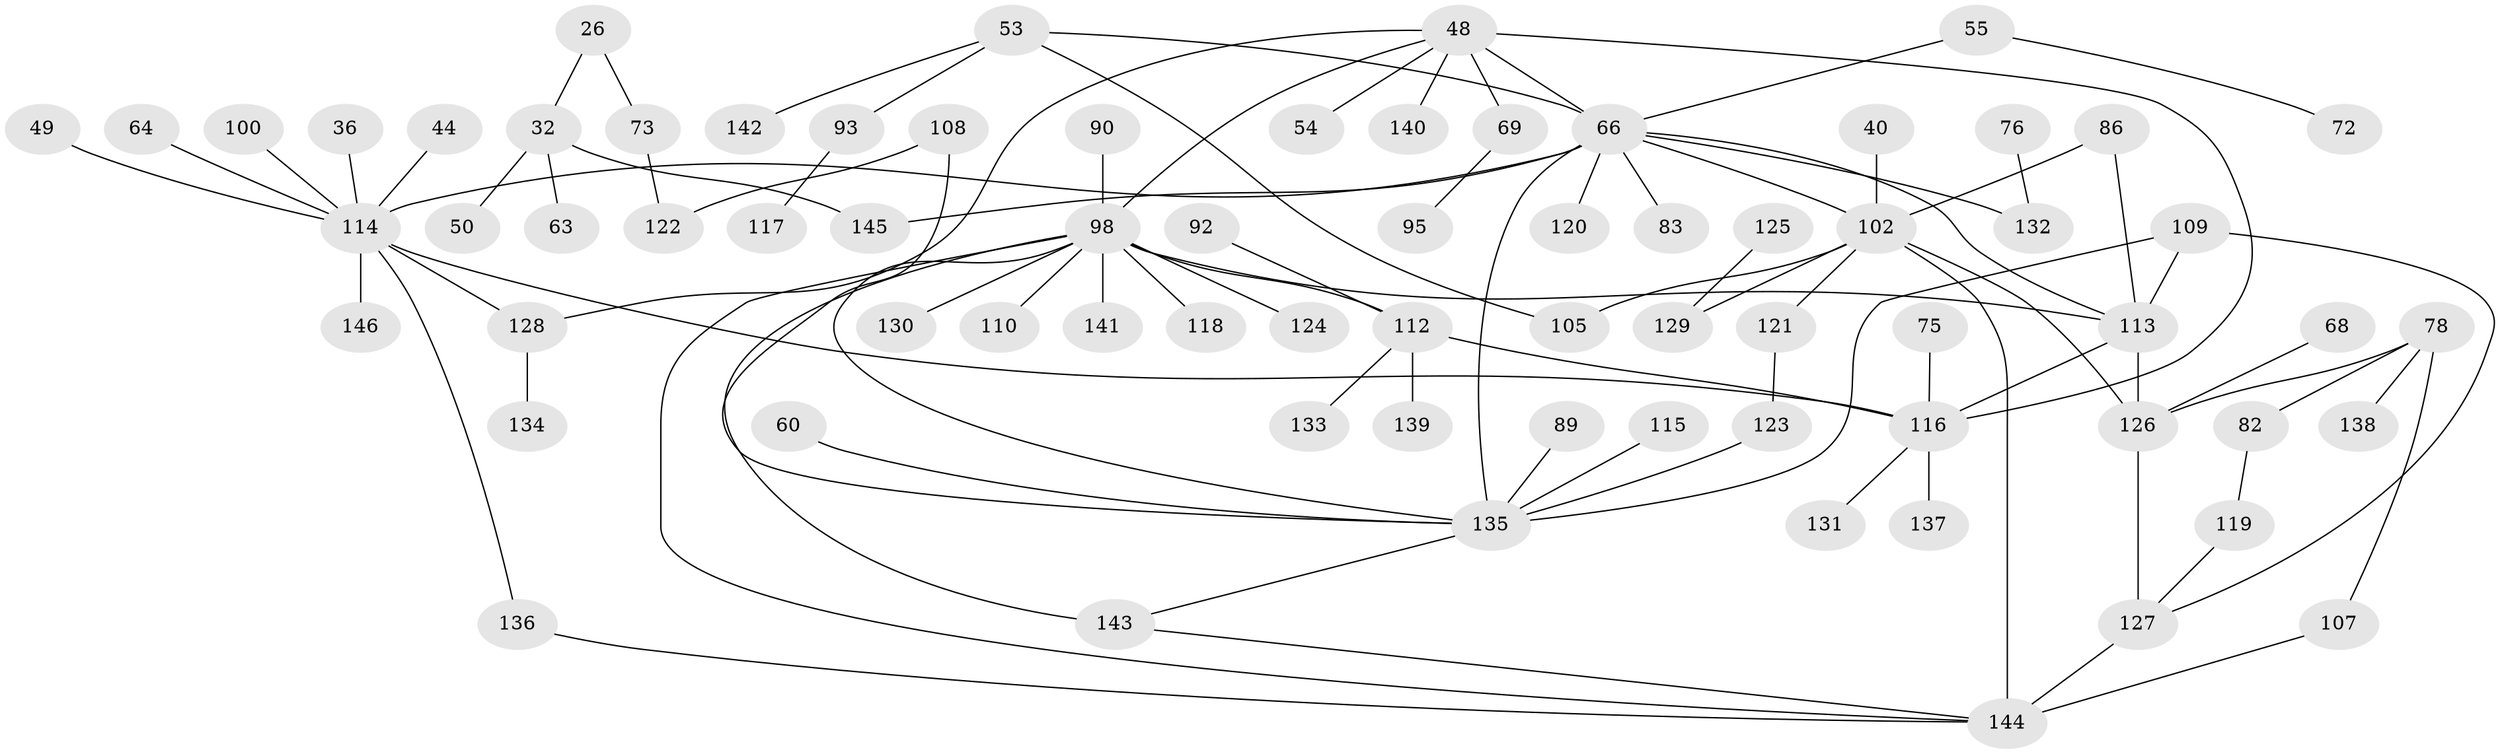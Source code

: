 // original degree distribution, {11: 0.00684931506849315, 4: 0.07534246575342465, 5: 0.0410958904109589, 3: 0.273972602739726, 6: 0.0410958904109589, 2: 0.2534246575342466, 1: 0.3082191780821918}
// Generated by graph-tools (version 1.1) at 2025/41/03/09/25 04:41:28]
// undirected, 73 vertices, 92 edges
graph export_dot {
graph [start="1"]
  node [color=gray90,style=filled];
  26;
  32 [super="+19"];
  36;
  40;
  44;
  48 [super="+14+41"];
  49;
  50;
  53 [super="+22"];
  54;
  55;
  60;
  63;
  64;
  66 [super="+5+11+7"];
  68;
  69;
  72;
  73;
  75;
  76;
  78;
  82;
  83;
  86 [super="+80"];
  89;
  90;
  92;
  93;
  95;
  98 [super="+88+87"];
  100;
  102 [super="+67+94"];
  105;
  107;
  108;
  109 [super="+74+106"];
  110;
  112 [super="+103"];
  113 [super="+35+12"];
  114 [super="+10+24+96+71"];
  115;
  116 [super="+17+59+85"];
  117;
  118;
  119;
  120;
  121 [super="+39"];
  122;
  123;
  124;
  125;
  126 [super="+38+77"];
  127 [super="+97"];
  128;
  129 [super="+101"];
  130;
  131;
  132 [super="+4"];
  133;
  134;
  135 [super="+29+81+111"];
  136;
  137;
  138;
  139;
  140;
  141;
  142;
  143 [super="+104"];
  144 [super="+91+99"];
  145 [super="+6"];
  146;
  26 -- 73;
  26 -- 32;
  32 -- 50;
  32 -- 63;
  32 -- 145;
  36 -- 114;
  40 -- 102;
  44 -- 114;
  48 -- 140;
  48 -- 66 [weight=2];
  48 -- 69;
  48 -- 54;
  48 -- 128;
  48 -- 116 [weight=2];
  48 -- 98 [weight=2];
  49 -- 114;
  53 -- 93;
  53 -- 142;
  53 -- 105;
  53 -- 66;
  55 -- 72;
  55 -- 66;
  60 -- 135;
  64 -- 114;
  66 -- 83;
  66 -- 145;
  66 -- 120;
  66 -- 132;
  66 -- 114 [weight=3];
  66 -- 135 [weight=3];
  66 -- 102 [weight=2];
  66 -- 113;
  68 -- 126;
  69 -- 95;
  73 -- 122;
  75 -- 116;
  76 -- 132;
  78 -- 82;
  78 -- 107;
  78 -- 138;
  78 -- 126;
  82 -- 119;
  86 -- 113;
  86 -- 102;
  89 -- 135;
  90 -- 98;
  92 -- 112;
  93 -- 117;
  98 -- 143 [weight=2];
  98 -- 144 [weight=2];
  98 -- 141;
  98 -- 130;
  98 -- 110;
  98 -- 113;
  98 -- 118;
  98 -- 124;
  98 -- 135;
  98 -- 112;
  100 -- 114;
  102 -- 144 [weight=2];
  102 -- 105;
  102 -- 121;
  102 -- 126;
  102 -- 129;
  107 -- 144;
  108 -- 122;
  108 -- 135;
  109 -- 127;
  109 -- 135;
  109 -- 113;
  112 -- 139;
  112 -- 116;
  112 -- 133;
  113 -- 116 [weight=2];
  113 -- 126 [weight=2];
  114 -- 128;
  114 -- 136;
  114 -- 146;
  114 -- 116;
  115 -- 135;
  116 -- 131;
  116 -- 137;
  119 -- 127;
  121 -- 123;
  123 -- 135;
  125 -- 129;
  126 -- 127;
  127 -- 144 [weight=2];
  128 -- 134;
  135 -- 143;
  136 -- 144;
  143 -- 144;
}
